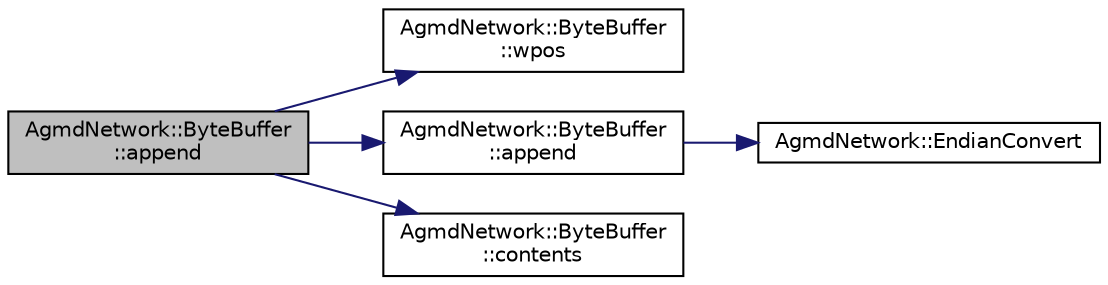 digraph "AgmdNetwork::ByteBuffer::append"
{
  edge [fontname="Helvetica",fontsize="10",labelfontname="Helvetica",labelfontsize="10"];
  node [fontname="Helvetica",fontsize="10",shape=record];
  rankdir="LR";
  Node1 [label="AgmdNetwork::ByteBuffer\l::append",height=0.2,width=0.4,color="black", fillcolor="grey75", style="filled" fontcolor="black"];
  Node1 -> Node2 [color="midnightblue",fontsize="10",style="solid",fontname="Helvetica"];
  Node2 [label="AgmdNetwork::ByteBuffer\l::wpos",height=0.2,width=0.4,color="black", fillcolor="white", style="filled",URL="$class_agmd_network_1_1_byte_buffer.html#a94b66c0a3dc6b8436f2ff909f4f37b81"];
  Node1 -> Node3 [color="midnightblue",fontsize="10",style="solid",fontname="Helvetica"];
  Node3 [label="AgmdNetwork::ByteBuffer\l::append",height=0.2,width=0.4,color="black", fillcolor="white", style="filled",URL="$class_agmd_network_1_1_byte_buffer.html#ad1f64e19c6c0b4039c7b356393cec1dc"];
  Node3 -> Node4 [color="midnightblue",fontsize="10",style="solid",fontname="Helvetica"];
  Node4 [label="AgmdNetwork::EndianConvert",height=0.2,width=0.4,color="black", fillcolor="white", style="filled",URL="$namespace_agmd_network.html#a99165d18c9ba6f33bea3804804884645"];
  Node1 -> Node5 [color="midnightblue",fontsize="10",style="solid",fontname="Helvetica"];
  Node5 [label="AgmdNetwork::ByteBuffer\l::contents",height=0.2,width=0.4,color="black", fillcolor="white", style="filled",URL="$class_agmd_network_1_1_byte_buffer.html#a193ec5f96f93c117a002e907ff68d488"];
}
